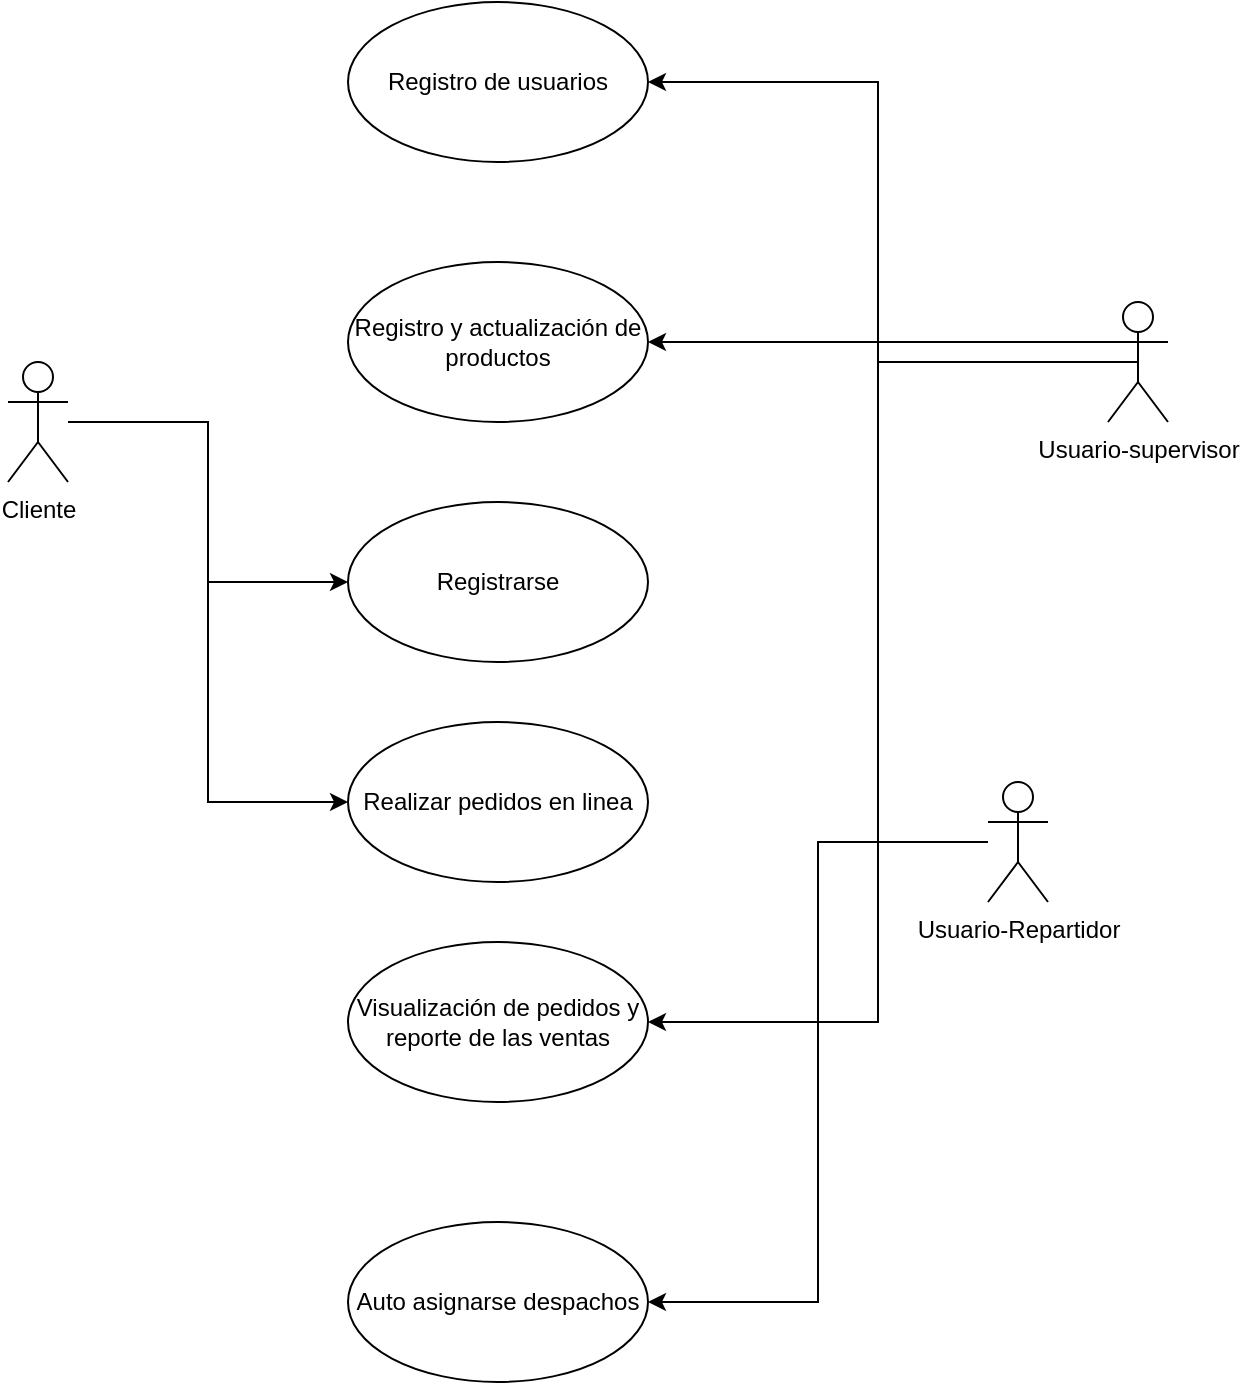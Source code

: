 <mxfile version="14.6.9" type="device"><diagram id="lLR9rvZoMDUuRDWNdYER" name="Page-1"><mxGraphModel dx="1422" dy="762" grid="1" gridSize="10" guides="1" tooltips="1" connect="1" arrows="1" fold="1" page="1" pageScale="1" pageWidth="827" pageHeight="1169" math="0" shadow="0"><root><mxCell id="0"/><mxCell id="1" parent="0"/><mxCell id="4dnvYxZAlXt3fWZA4Aqo-15" style="edgeStyle=orthogonalEdgeStyle;rounded=0;orthogonalLoop=1;jettySize=auto;html=1;entryX=0;entryY=0.5;entryDx=0;entryDy=0;" parent="1" source="4dnvYxZAlXt3fWZA4Aqo-1" target="4dnvYxZAlXt3fWZA4Aqo-5" edge="1"><mxGeometry relative="1" as="geometry"/></mxCell><mxCell id="4dnvYxZAlXt3fWZA4Aqo-16" style="edgeStyle=orthogonalEdgeStyle;rounded=0;orthogonalLoop=1;jettySize=auto;html=1;entryX=0;entryY=0.5;entryDx=0;entryDy=0;" parent="1" source="4dnvYxZAlXt3fWZA4Aqo-1" target="4dnvYxZAlXt3fWZA4Aqo-7" edge="1"><mxGeometry relative="1" as="geometry"/></mxCell><mxCell id="4dnvYxZAlXt3fWZA4Aqo-1" value="Cliente" style="shape=umlActor;verticalLabelPosition=bottom;verticalAlign=top;html=1;outlineConnect=0;" parent="1" vertex="1"><mxGeometry x="60" y="210" width="30" height="60" as="geometry"/></mxCell><mxCell id="4dnvYxZAlXt3fWZA4Aqo-11" style="edgeStyle=orthogonalEdgeStyle;rounded=0;orthogonalLoop=1;jettySize=auto;html=1;exitX=0;exitY=0.333;exitDx=0;exitDy=0;exitPerimeter=0;entryX=1;entryY=0.5;entryDx=0;entryDy=0;" parent="1" source="4dnvYxZAlXt3fWZA4Aqo-2" target="4dnvYxZAlXt3fWZA4Aqo-4" edge="1"><mxGeometry relative="1" as="geometry"/></mxCell><mxCell id="4dnvYxZAlXt3fWZA4Aqo-12" style="edgeStyle=orthogonalEdgeStyle;rounded=0;orthogonalLoop=1;jettySize=auto;html=1;" parent="1" source="4dnvYxZAlXt3fWZA4Aqo-2" target="4dnvYxZAlXt3fWZA4Aqo-6" edge="1"><mxGeometry relative="1" as="geometry"/></mxCell><mxCell id="4dnvYxZAlXt3fWZA4Aqo-13" style="edgeStyle=orthogonalEdgeStyle;rounded=0;orthogonalLoop=1;jettySize=auto;html=1;exitX=0.5;exitY=0.5;exitDx=0;exitDy=0;exitPerimeter=0;entryX=1;entryY=0.5;entryDx=0;entryDy=0;" parent="1" source="4dnvYxZAlXt3fWZA4Aqo-2" target="4dnvYxZAlXt3fWZA4Aqo-8" edge="1"><mxGeometry relative="1" as="geometry"/></mxCell><mxCell id="4dnvYxZAlXt3fWZA4Aqo-2" value="Usuario-supervisor" style="shape=umlActor;verticalLabelPosition=bottom;verticalAlign=top;html=1;outlineConnect=0;" parent="1" vertex="1"><mxGeometry x="610" y="180" width="30" height="60" as="geometry"/></mxCell><mxCell id="4dnvYxZAlXt3fWZA4Aqo-14" style="edgeStyle=orthogonalEdgeStyle;rounded=0;orthogonalLoop=1;jettySize=auto;html=1;entryX=1;entryY=0.5;entryDx=0;entryDy=0;" parent="1" source="4dnvYxZAlXt3fWZA4Aqo-3" target="4dnvYxZAlXt3fWZA4Aqo-10" edge="1"><mxGeometry relative="1" as="geometry"/></mxCell><mxCell id="4dnvYxZAlXt3fWZA4Aqo-3" value="Usuario-Repartidor" style="shape=umlActor;verticalLabelPosition=bottom;verticalAlign=top;html=1;outlineConnect=0;" parent="1" vertex="1"><mxGeometry x="550" y="420" width="30" height="60" as="geometry"/></mxCell><mxCell id="4dnvYxZAlXt3fWZA4Aqo-4" value="Registro de usuarios" style="ellipse;whiteSpace=wrap;html=1;" parent="1" vertex="1"><mxGeometry x="230" y="30" width="150" height="80" as="geometry"/></mxCell><mxCell id="4dnvYxZAlXt3fWZA4Aqo-5" value="Registrarse" style="ellipse;whiteSpace=wrap;html=1;" parent="1" vertex="1"><mxGeometry x="230" y="280" width="150" height="80" as="geometry"/></mxCell><mxCell id="4dnvYxZAlXt3fWZA4Aqo-6" value="Registro y actualización de productos" style="ellipse;whiteSpace=wrap;html=1;" parent="1" vertex="1"><mxGeometry x="230" y="160" width="150" height="80" as="geometry"/></mxCell><mxCell id="4dnvYxZAlXt3fWZA4Aqo-7" value="Realizar pedidos en linea" style="ellipse;whiteSpace=wrap;html=1;" parent="1" vertex="1"><mxGeometry x="230" y="390" width="150" height="80" as="geometry"/></mxCell><mxCell id="4dnvYxZAlXt3fWZA4Aqo-8" value="Visualización de pedidos y reporte de las ventas" style="ellipse;whiteSpace=wrap;html=1;" parent="1" vertex="1"><mxGeometry x="230" y="500" width="150" height="80" as="geometry"/></mxCell><mxCell id="4dnvYxZAlXt3fWZA4Aqo-10" value="Auto asignarse despachos" style="ellipse;whiteSpace=wrap;html=1;" parent="1" vertex="1"><mxGeometry x="230" y="640" width="150" height="80" as="geometry"/></mxCell></root></mxGraphModel></diagram></mxfile>